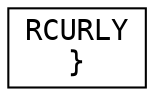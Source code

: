 digraph ParseTree {
  node [shape=box, fontname="Courier"];
  edge [arrowhead=vee];
  n5024929 [label="RCURLY\n}"];
}